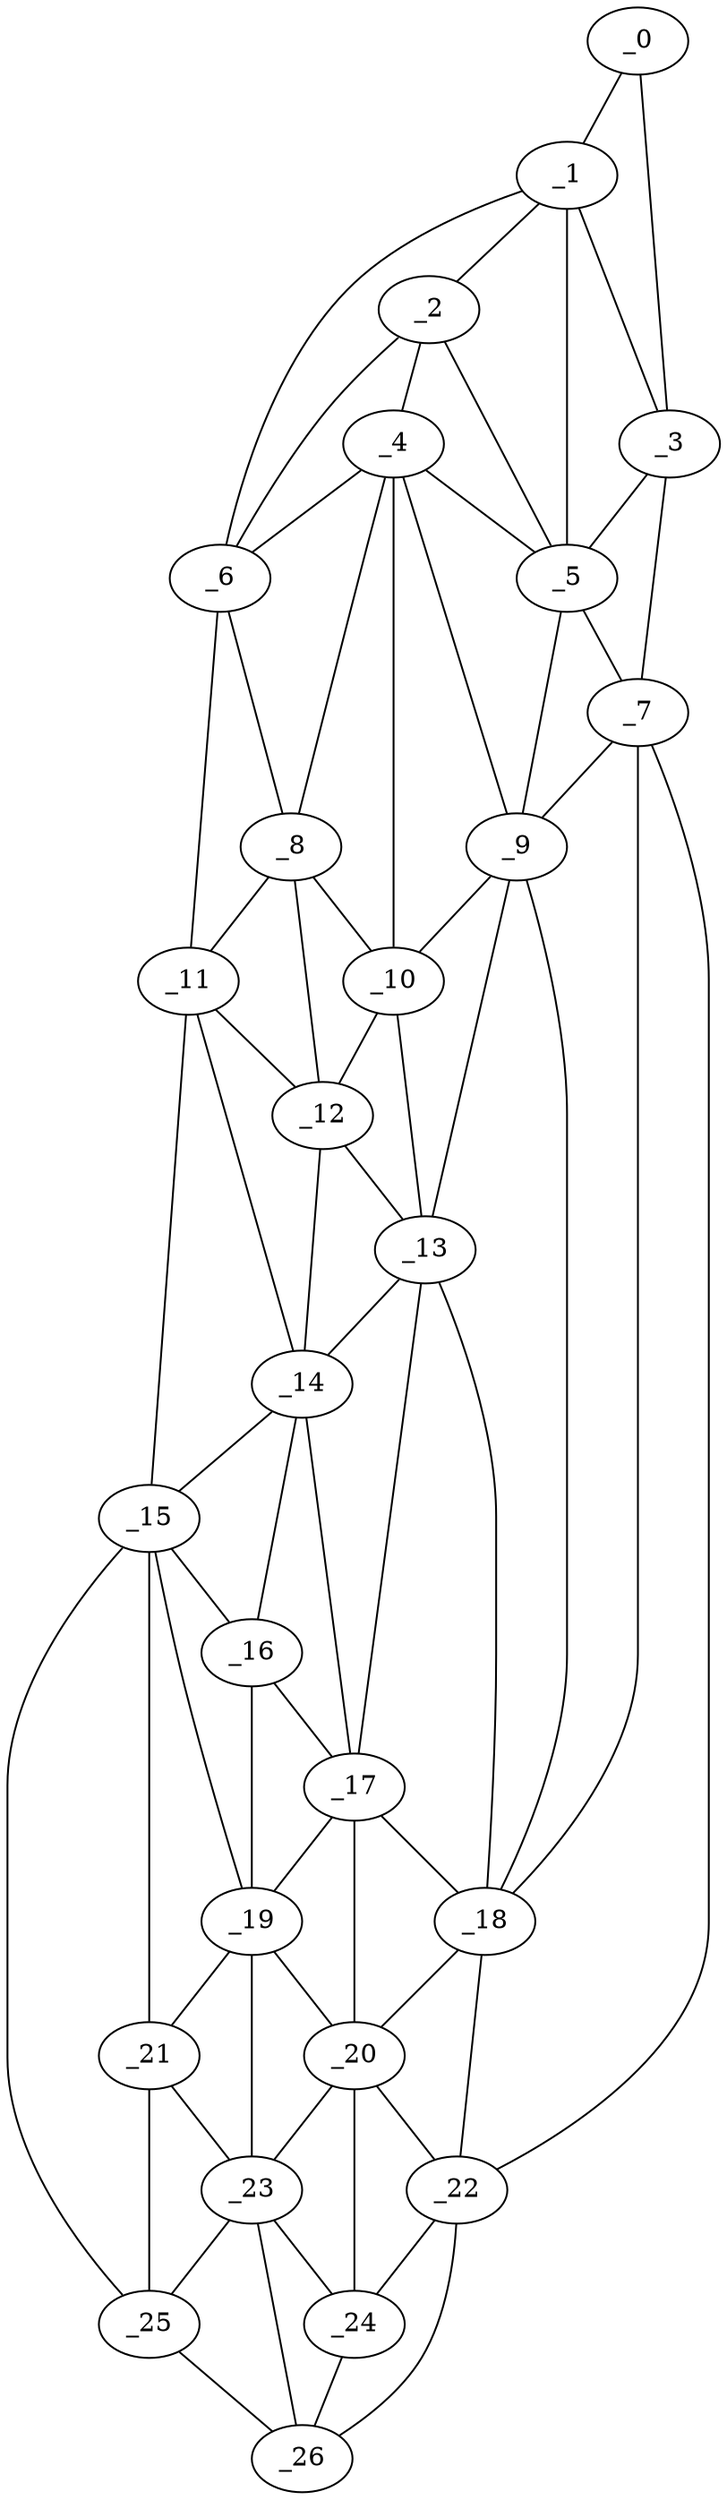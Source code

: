 graph "obj76__315.gxl" {
	_0	 [x=8,
		y=74];
	_1	 [x=28,
		y=60];
	_0 -- _1	 [valence=1];
	_3	 [x=47,
		y=87];
	_0 -- _3	 [valence=1];
	_2	 [x=39,
		y=55];
	_1 -- _2	 [valence=2];
	_1 -- _3	 [valence=2];
	_5	 [x=52,
		y=79];
	_1 -- _5	 [valence=2];
	_6	 [x=53,
		y=44];
	_1 -- _6	 [valence=1];
	_4	 [x=52,
		y=58];
	_2 -- _4	 [valence=2];
	_2 -- _5	 [valence=1];
	_2 -- _6	 [valence=1];
	_3 -- _5	 [valence=1];
	_7	 [x=60,
		y=85];
	_3 -- _7	 [valence=1];
	_4 -- _5	 [valence=2];
	_4 -- _6	 [valence=2];
	_8	 [x=61,
		y=42];
	_4 -- _8	 [valence=1];
	_9	 [x=62,
		y=76];
	_4 -- _9	 [valence=2];
	_10	 [x=66,
		y=64];
	_4 -- _10	 [valence=1];
	_5 -- _7	 [valence=2];
	_5 -- _9	 [valence=2];
	_6 -- _8	 [valence=1];
	_11	 [x=67,
		y=39];
	_6 -- _11	 [valence=1];
	_7 -- _9	 [valence=2];
	_18	 [x=98,
		y=68];
	_7 -- _18	 [valence=1];
	_22	 [x=110,
		y=67];
	_7 -- _22	 [valence=1];
	_8 -- _10	 [valence=2];
	_8 -- _11	 [valence=2];
	_12	 [x=74,
		y=53];
	_8 -- _12	 [valence=1];
	_9 -- _10	 [valence=1];
	_13	 [x=77,
		y=61];
	_9 -- _13	 [valence=2];
	_9 -- _18	 [valence=1];
	_10 -- _12	 [valence=1];
	_10 -- _13	 [valence=2];
	_11 -- _12	 [valence=2];
	_14	 [x=79,
		y=52];
	_11 -- _14	 [valence=1];
	_15	 [x=84,
		y=38];
	_11 -- _15	 [valence=1];
	_12 -- _13	 [valence=2];
	_12 -- _14	 [valence=1];
	_13 -- _14	 [valence=2];
	_17	 [x=92,
		y=54];
	_13 -- _17	 [valence=2];
	_13 -- _18	 [valence=2];
	_14 -- _15	 [valence=2];
	_16	 [x=91,
		y=49];
	_14 -- _16	 [valence=2];
	_14 -- _17	 [valence=2];
	_15 -- _16	 [valence=1];
	_19	 [x=104,
		y=50];
	_15 -- _19	 [valence=2];
	_21	 [x=110,
		y=47];
	_15 -- _21	 [valence=2];
	_25	 [x=122,
		y=46];
	_15 -- _25	 [valence=1];
	_16 -- _17	 [valence=2];
	_16 -- _19	 [valence=1];
	_17 -- _18	 [valence=2];
	_17 -- _19	 [valence=2];
	_20	 [x=106,
		y=62];
	_17 -- _20	 [valence=2];
	_18 -- _20	 [valence=2];
	_18 -- _22	 [valence=2];
	_19 -- _20	 [valence=2];
	_19 -- _21	 [valence=2];
	_23	 [x=111,
		y=56];
	_19 -- _23	 [valence=1];
	_20 -- _22	 [valence=2];
	_20 -- _23	 [valence=2];
	_24	 [x=116,
		y=59];
	_20 -- _24	 [valence=2];
	_21 -- _23	 [valence=2];
	_21 -- _25	 [valence=2];
	_22 -- _24	 [valence=1];
	_26	 [x=124,
		y=52];
	_22 -- _26	 [valence=1];
	_23 -- _24	 [valence=1];
	_23 -- _25	 [valence=1];
	_23 -- _26	 [valence=1];
	_24 -- _26	 [valence=2];
	_25 -- _26	 [valence=1];
}
